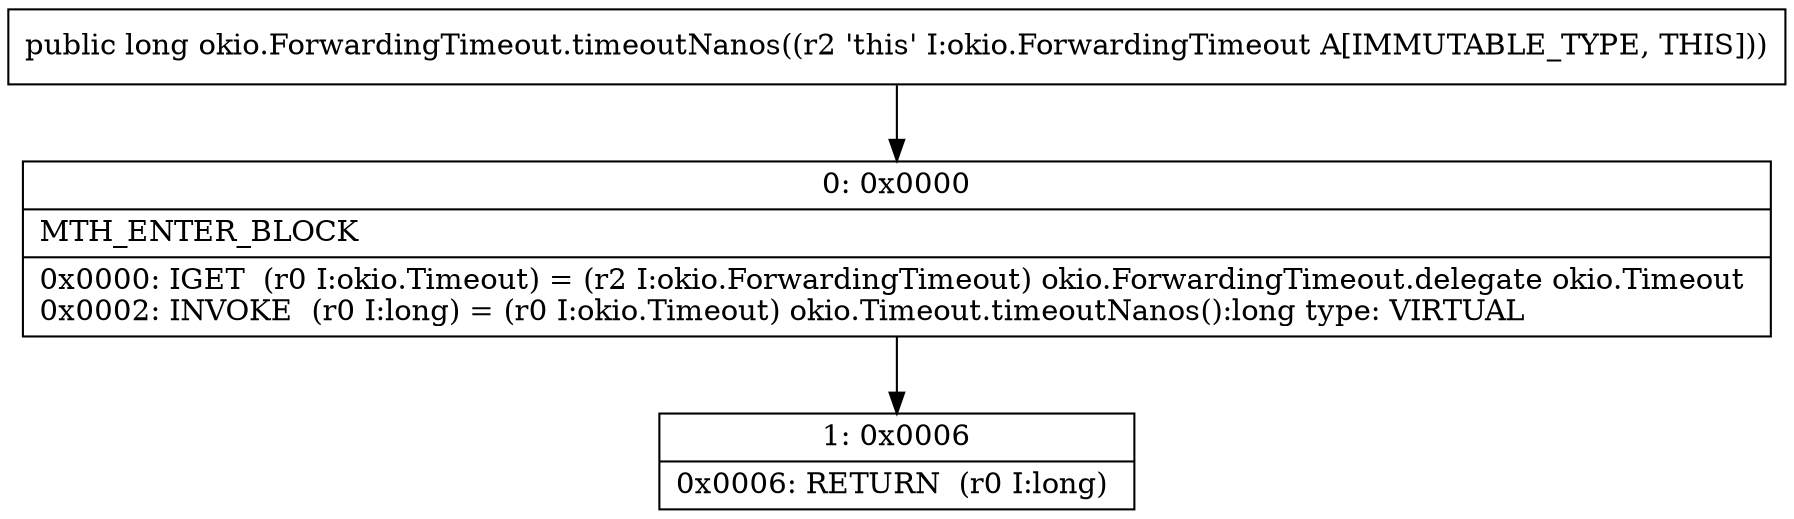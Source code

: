 digraph "CFG forokio.ForwardingTimeout.timeoutNanos()J" {
Node_0 [shape=record,label="{0\:\ 0x0000|MTH_ENTER_BLOCK\l|0x0000: IGET  (r0 I:okio.Timeout) = (r2 I:okio.ForwardingTimeout) okio.ForwardingTimeout.delegate okio.Timeout \l0x0002: INVOKE  (r0 I:long) = (r0 I:okio.Timeout) okio.Timeout.timeoutNanos():long type: VIRTUAL \l}"];
Node_1 [shape=record,label="{1\:\ 0x0006|0x0006: RETURN  (r0 I:long) \l}"];
MethodNode[shape=record,label="{public long okio.ForwardingTimeout.timeoutNanos((r2 'this' I:okio.ForwardingTimeout A[IMMUTABLE_TYPE, THIS])) }"];
MethodNode -> Node_0;
Node_0 -> Node_1;
}

